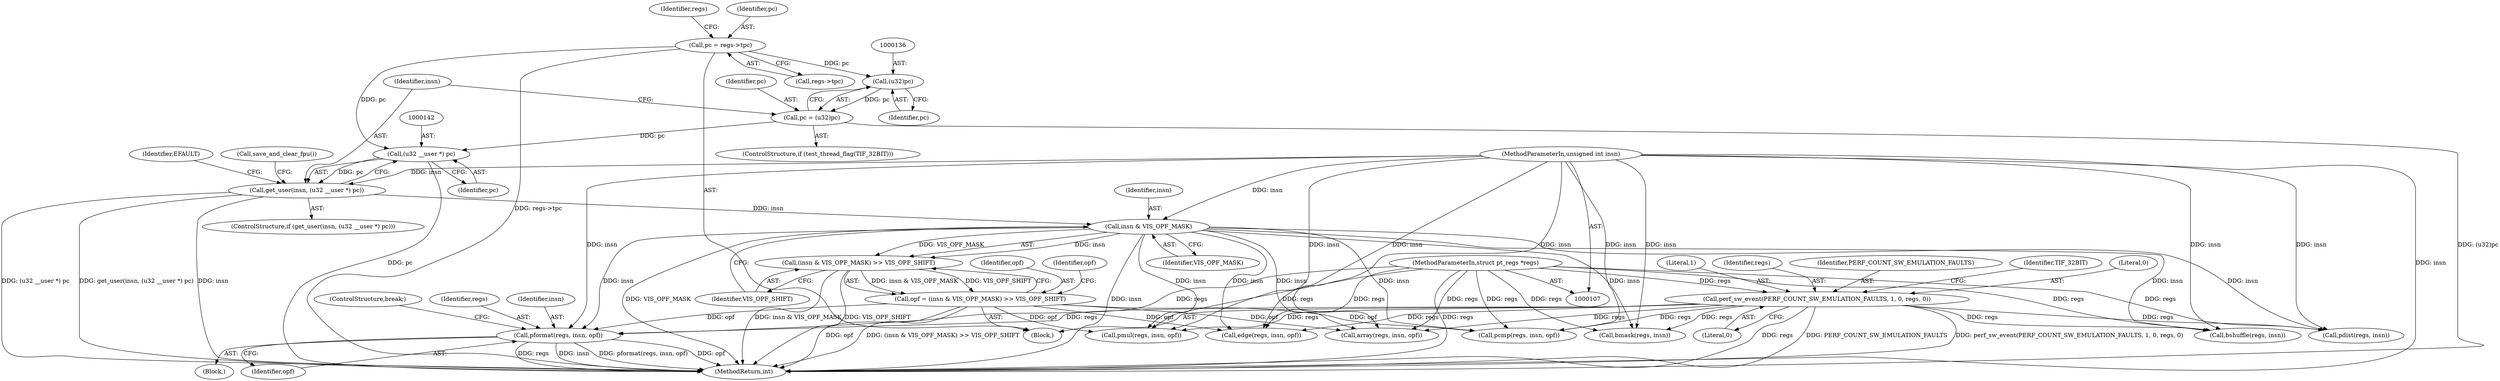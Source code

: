 digraph "1_linux_a8b0ca17b80e92faab46ee7179ba9e99ccb61233_40@pointer" {
"1000167" [label="(Call,pformat(regs, insn, opf))"];
"1000124" [label="(Call,perf_sw_event(PERF_COUNT_SW_EMULATION_FAULTS, 1, 0, regs, 0))"];
"1000108" [label="(MethodParameterIn,struct pt_regs *regs)"];
"1000151" [label="(Call,insn & VIS_OPF_MASK)"];
"1000139" [label="(Call,get_user(insn, (u32 __user *) pc))"];
"1000109" [label="(MethodParameterIn,unsigned int insn)"];
"1000141" [label="(Call,(u32 __user *) pc)"];
"1000133" [label="(Call,pc = (u32)pc)"];
"1000135" [label="(Call,(u32)pc)"];
"1000112" [label="(Call,pc = regs->tpc)"];
"1000148" [label="(Call,opf = (insn & VIS_OPF_MASK) >> VIS_OPF_SHIFT)"];
"1000150" [label="(Call,(insn & VIS_OPF_MASK) >> VIS_OPF_SHIFT)"];
"1000110" [label="(Block,)"];
"1000156" [label="(Identifier,opf)"];
"1000215" [label="(Call,pdist(regs, insn))"];
"1000222" [label="(Call,array(regs, insn, opf))"];
"1000153" [label="(Identifier,VIS_OPF_MASK)"];
"1000112" [label="(Call,pc = regs->tpc)"];
"1000151" [label="(Call,insn & VIS_OPF_MASK)"];
"1000148" [label="(Call,opf = (insn & VIS_OPF_MASK) >> VIS_OPF_SHIFT)"];
"1000114" [label="(Call,regs->tpc)"];
"1000146" [label="(Identifier,EFAULT)"];
"1000192" [label="(Call,pcmp(regs, insn, opf))"];
"1000150" [label="(Call,(insn & VIS_OPF_MASK) >> VIS_OPF_SHIFT)"];
"1000108" [label="(MethodParameterIn,struct pt_regs *regs)"];
"1000141" [label="(Call,(u32 __user *) pc)"];
"1000169" [label="(Identifier,insn)"];
"1000121" [label="(Identifier,regs)"];
"1000171" [label="(ControlStructure,break;)"];
"1000154" [label="(Identifier,VIS_OPF_SHIFT)"];
"1000139" [label="(Call,get_user(insn, (u32 __user *) pc))"];
"1000140" [label="(Identifier,insn)"];
"1000137" [label="(Identifier,pc)"];
"1000135" [label="(Call,(u32)pc)"];
"1000127" [label="(Literal,0)"];
"1000149" [label="(Identifier,opf)"];
"1000157" [label="(Block,)"];
"1000179" [label="(Call,pmul(regs, insn, opf))"];
"1000126" [label="(Literal,1)"];
"1000128" [label="(Identifier,regs)"];
"1000170" [label="(Identifier,opf)"];
"1000125" [label="(Identifier,PERF_COUNT_SW_EMULATION_FAULTS)"];
"1000130" [label="(ControlStructure,if (test_thread_flag(TIF_32BIT)))"];
"1000129" [label="(Literal,0)"];
"1000134" [label="(Identifier,pc)"];
"1000228" [label="(Call,bmask(regs, insn))"];
"1000138" [label="(ControlStructure,if (get_user(insn, (u32 __user *) pc)))"];
"1000167" [label="(Call,pformat(regs, insn, opf))"];
"1000152" [label="(Identifier,insn)"];
"1000251" [label="(MethodReturn,int)"];
"1000124" [label="(Call,perf_sw_event(PERF_COUNT_SW_EMULATION_FAULTS, 1, 0, regs, 0))"];
"1000147" [label="(Call,save_and_clear_fpu())"];
"1000209" [label="(Call,edge(regs, insn, opf))"];
"1000133" [label="(Call,pc = (u32)pc)"];
"1000168" [label="(Identifier,regs)"];
"1000113" [label="(Identifier,pc)"];
"1000132" [label="(Identifier,TIF_32BIT)"];
"1000109" [label="(MethodParameterIn,unsigned int insn)"];
"1000233" [label="(Call,bshuffle(regs, insn))"];
"1000143" [label="(Identifier,pc)"];
"1000167" -> "1000157"  [label="AST: "];
"1000167" -> "1000170"  [label="CFG: "];
"1000168" -> "1000167"  [label="AST: "];
"1000169" -> "1000167"  [label="AST: "];
"1000170" -> "1000167"  [label="AST: "];
"1000171" -> "1000167"  [label="CFG: "];
"1000167" -> "1000251"  [label="DDG: regs"];
"1000167" -> "1000251"  [label="DDG: insn"];
"1000167" -> "1000251"  [label="DDG: pformat(regs, insn, opf)"];
"1000167" -> "1000251"  [label="DDG: opf"];
"1000124" -> "1000167"  [label="DDG: regs"];
"1000108" -> "1000167"  [label="DDG: regs"];
"1000151" -> "1000167"  [label="DDG: insn"];
"1000109" -> "1000167"  [label="DDG: insn"];
"1000148" -> "1000167"  [label="DDG: opf"];
"1000124" -> "1000110"  [label="AST: "];
"1000124" -> "1000129"  [label="CFG: "];
"1000125" -> "1000124"  [label="AST: "];
"1000126" -> "1000124"  [label="AST: "];
"1000127" -> "1000124"  [label="AST: "];
"1000128" -> "1000124"  [label="AST: "];
"1000129" -> "1000124"  [label="AST: "];
"1000132" -> "1000124"  [label="CFG: "];
"1000124" -> "1000251"  [label="DDG: regs"];
"1000124" -> "1000251"  [label="DDG: PERF_COUNT_SW_EMULATION_FAULTS"];
"1000124" -> "1000251"  [label="DDG: perf_sw_event(PERF_COUNT_SW_EMULATION_FAULTS, 1, 0, regs, 0)"];
"1000108" -> "1000124"  [label="DDG: regs"];
"1000124" -> "1000179"  [label="DDG: regs"];
"1000124" -> "1000192"  [label="DDG: regs"];
"1000124" -> "1000209"  [label="DDG: regs"];
"1000124" -> "1000215"  [label="DDG: regs"];
"1000124" -> "1000222"  [label="DDG: regs"];
"1000124" -> "1000228"  [label="DDG: regs"];
"1000124" -> "1000233"  [label="DDG: regs"];
"1000108" -> "1000107"  [label="AST: "];
"1000108" -> "1000251"  [label="DDG: regs"];
"1000108" -> "1000179"  [label="DDG: regs"];
"1000108" -> "1000192"  [label="DDG: regs"];
"1000108" -> "1000209"  [label="DDG: regs"];
"1000108" -> "1000215"  [label="DDG: regs"];
"1000108" -> "1000222"  [label="DDG: regs"];
"1000108" -> "1000228"  [label="DDG: regs"];
"1000108" -> "1000233"  [label="DDG: regs"];
"1000151" -> "1000150"  [label="AST: "];
"1000151" -> "1000153"  [label="CFG: "];
"1000152" -> "1000151"  [label="AST: "];
"1000153" -> "1000151"  [label="AST: "];
"1000154" -> "1000151"  [label="CFG: "];
"1000151" -> "1000251"  [label="DDG: VIS_OPF_MASK"];
"1000151" -> "1000251"  [label="DDG: insn"];
"1000151" -> "1000150"  [label="DDG: insn"];
"1000151" -> "1000150"  [label="DDG: VIS_OPF_MASK"];
"1000139" -> "1000151"  [label="DDG: insn"];
"1000109" -> "1000151"  [label="DDG: insn"];
"1000151" -> "1000179"  [label="DDG: insn"];
"1000151" -> "1000192"  [label="DDG: insn"];
"1000151" -> "1000209"  [label="DDG: insn"];
"1000151" -> "1000215"  [label="DDG: insn"];
"1000151" -> "1000222"  [label="DDG: insn"];
"1000151" -> "1000228"  [label="DDG: insn"];
"1000151" -> "1000233"  [label="DDG: insn"];
"1000139" -> "1000138"  [label="AST: "];
"1000139" -> "1000141"  [label="CFG: "];
"1000140" -> "1000139"  [label="AST: "];
"1000141" -> "1000139"  [label="AST: "];
"1000146" -> "1000139"  [label="CFG: "];
"1000147" -> "1000139"  [label="CFG: "];
"1000139" -> "1000251"  [label="DDG: (u32 __user *) pc"];
"1000139" -> "1000251"  [label="DDG: get_user(insn, (u32 __user *) pc)"];
"1000139" -> "1000251"  [label="DDG: insn"];
"1000109" -> "1000139"  [label="DDG: insn"];
"1000141" -> "1000139"  [label="DDG: pc"];
"1000109" -> "1000107"  [label="AST: "];
"1000109" -> "1000251"  [label="DDG: insn"];
"1000109" -> "1000179"  [label="DDG: insn"];
"1000109" -> "1000192"  [label="DDG: insn"];
"1000109" -> "1000209"  [label="DDG: insn"];
"1000109" -> "1000215"  [label="DDG: insn"];
"1000109" -> "1000222"  [label="DDG: insn"];
"1000109" -> "1000228"  [label="DDG: insn"];
"1000109" -> "1000233"  [label="DDG: insn"];
"1000141" -> "1000143"  [label="CFG: "];
"1000142" -> "1000141"  [label="AST: "];
"1000143" -> "1000141"  [label="AST: "];
"1000141" -> "1000251"  [label="DDG: pc"];
"1000133" -> "1000141"  [label="DDG: pc"];
"1000112" -> "1000141"  [label="DDG: pc"];
"1000133" -> "1000130"  [label="AST: "];
"1000133" -> "1000135"  [label="CFG: "];
"1000134" -> "1000133"  [label="AST: "];
"1000135" -> "1000133"  [label="AST: "];
"1000140" -> "1000133"  [label="CFG: "];
"1000133" -> "1000251"  [label="DDG: (u32)pc"];
"1000135" -> "1000133"  [label="DDG: pc"];
"1000135" -> "1000137"  [label="CFG: "];
"1000136" -> "1000135"  [label="AST: "];
"1000137" -> "1000135"  [label="AST: "];
"1000112" -> "1000135"  [label="DDG: pc"];
"1000112" -> "1000110"  [label="AST: "];
"1000112" -> "1000114"  [label="CFG: "];
"1000113" -> "1000112"  [label="AST: "];
"1000114" -> "1000112"  [label="AST: "];
"1000121" -> "1000112"  [label="CFG: "];
"1000112" -> "1000251"  [label="DDG: regs->tpc"];
"1000148" -> "1000110"  [label="AST: "];
"1000148" -> "1000150"  [label="CFG: "];
"1000149" -> "1000148"  [label="AST: "];
"1000150" -> "1000148"  [label="AST: "];
"1000156" -> "1000148"  [label="CFG: "];
"1000148" -> "1000251"  [label="DDG: opf"];
"1000148" -> "1000251"  [label="DDG: (insn & VIS_OPF_MASK) >> VIS_OPF_SHIFT"];
"1000150" -> "1000148"  [label="DDG: insn & VIS_OPF_MASK"];
"1000150" -> "1000148"  [label="DDG: VIS_OPF_SHIFT"];
"1000148" -> "1000179"  [label="DDG: opf"];
"1000148" -> "1000192"  [label="DDG: opf"];
"1000148" -> "1000209"  [label="DDG: opf"];
"1000148" -> "1000222"  [label="DDG: opf"];
"1000150" -> "1000154"  [label="CFG: "];
"1000154" -> "1000150"  [label="AST: "];
"1000150" -> "1000251"  [label="DDG: insn & VIS_OPF_MASK"];
"1000150" -> "1000251"  [label="DDG: VIS_OPF_SHIFT"];
}
